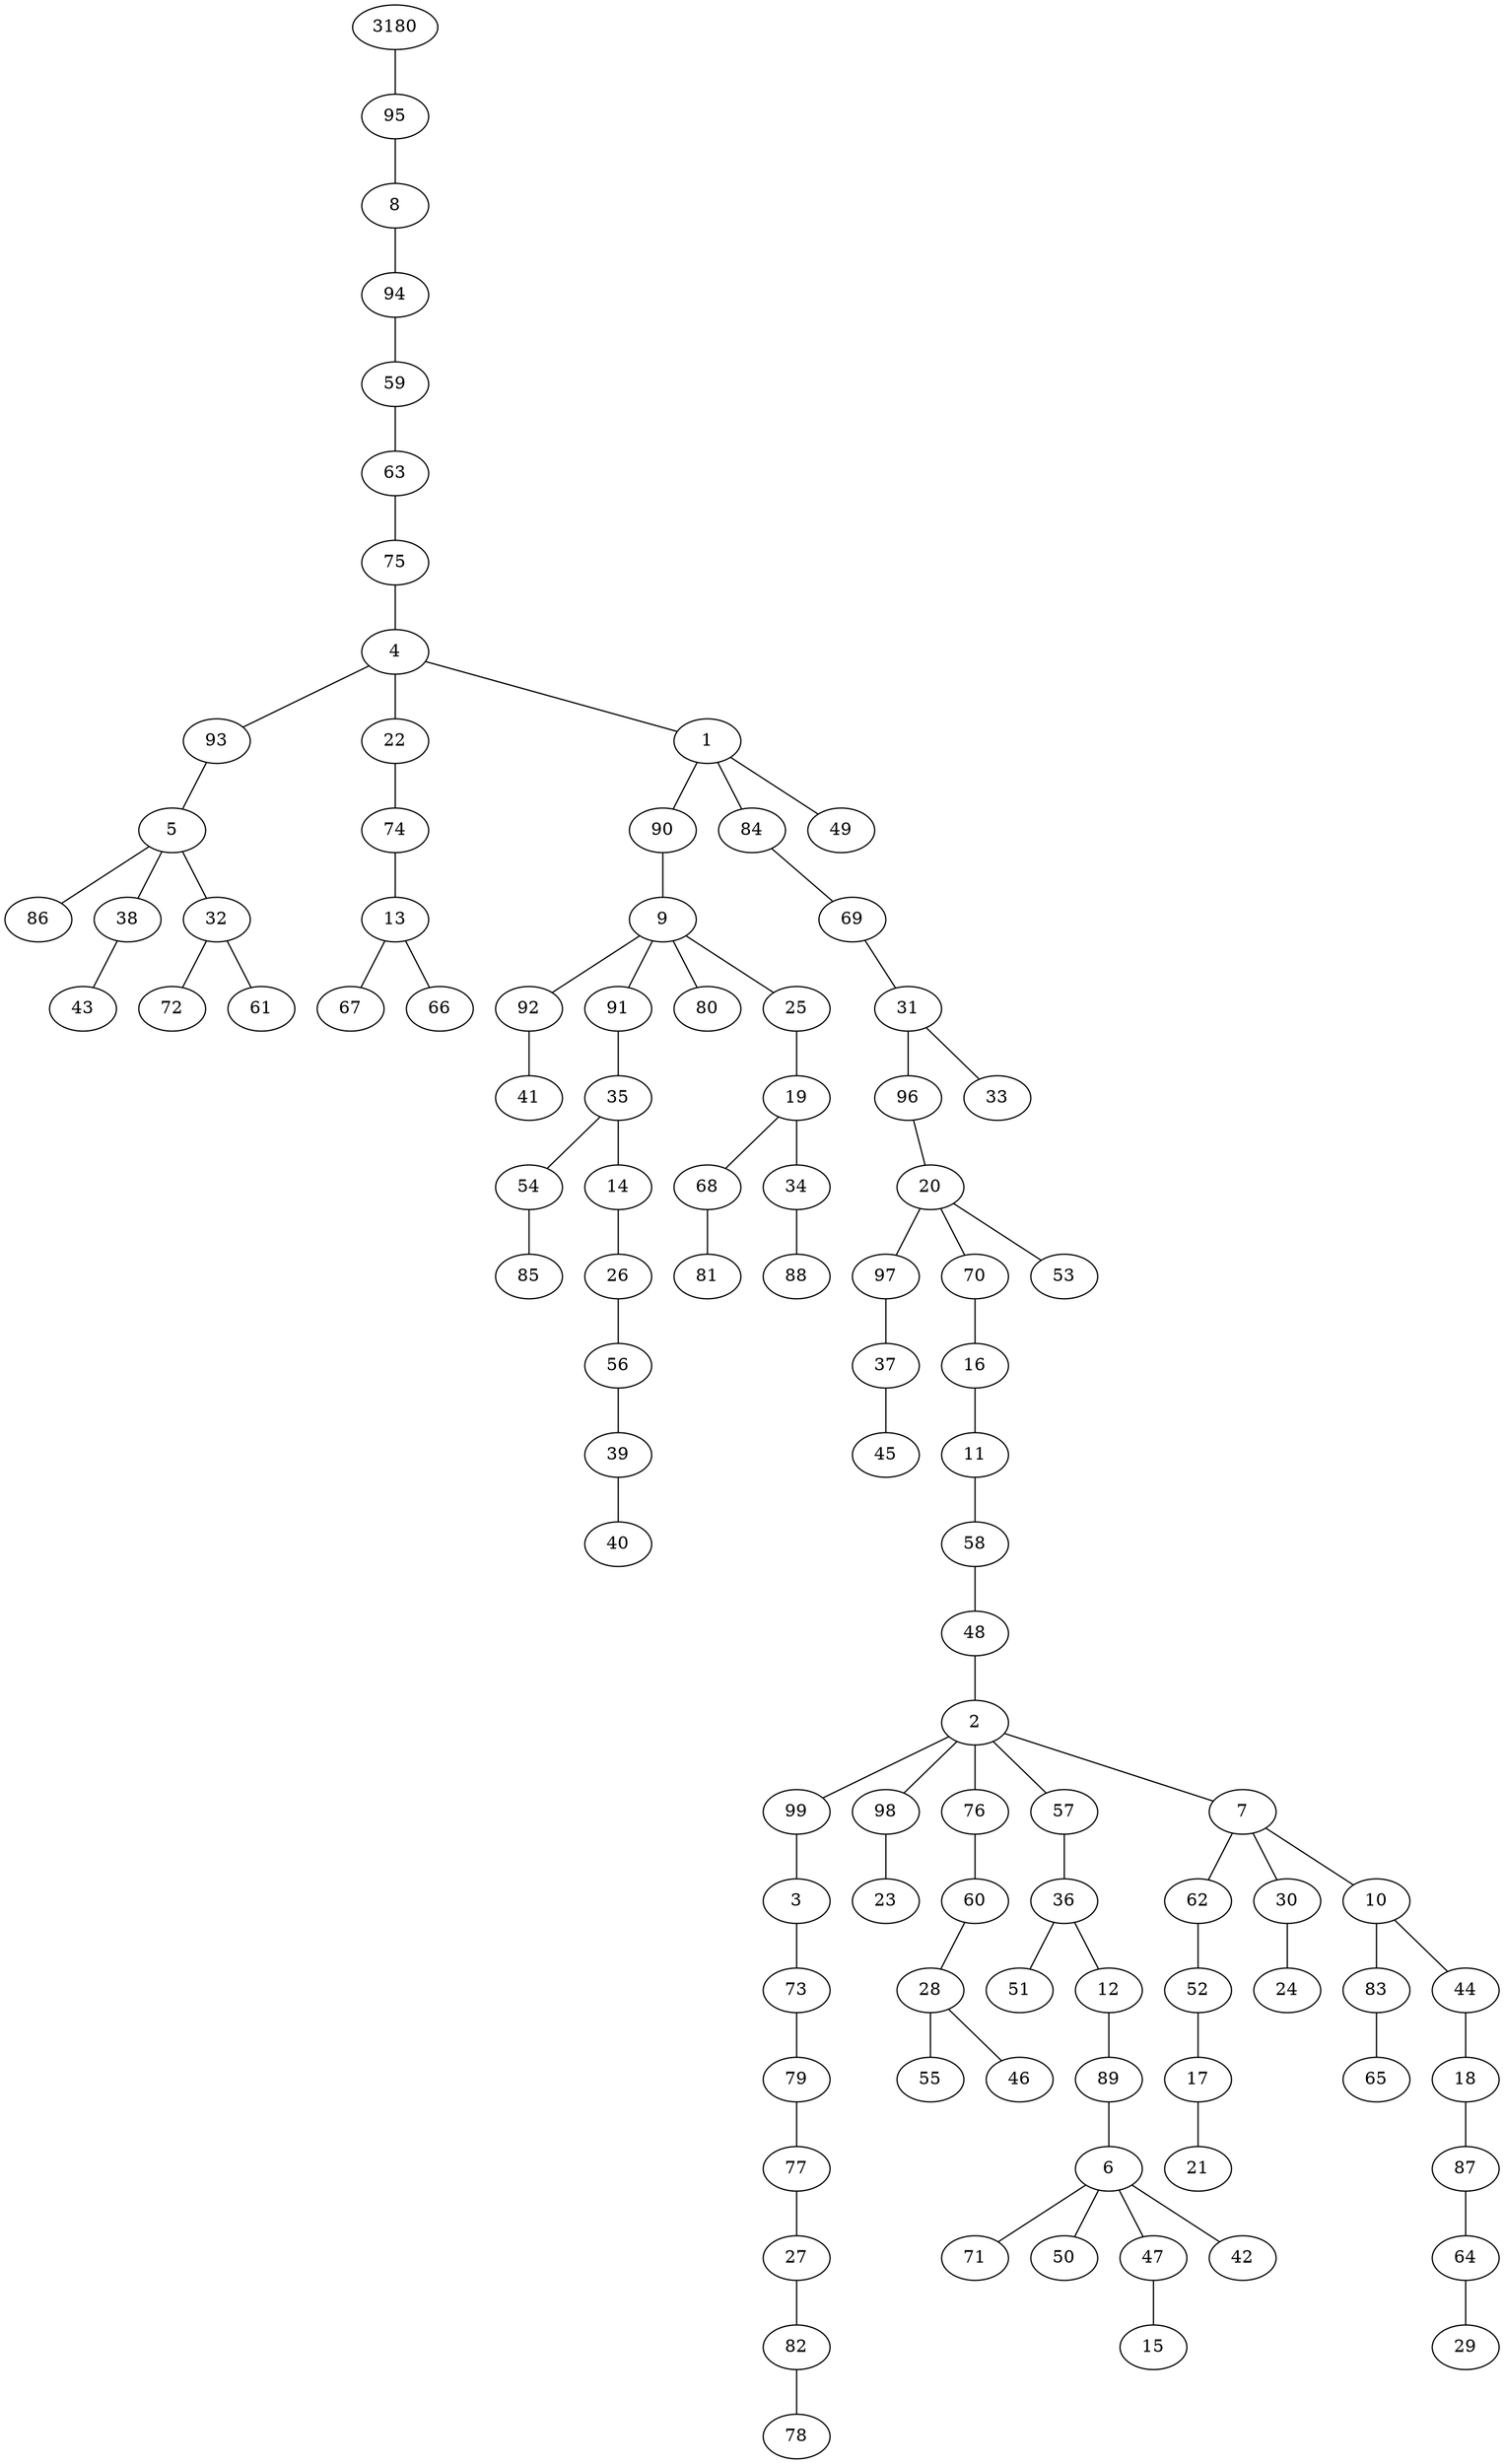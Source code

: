 graph {
    3180 []
    95 []
    8 []
    94 []
    59 []
    63 []
    75 []
    4 []
    93 []
    5 []
    86 []
    38 []
    43 []
    32 []
    72 []
    61 []
    22 []
    74 []
    13 []
    67 []
    66 []
    1 []
    90 []
    9 []
    92 []
    41 []
    91 []
    35 []
    54 []
    85 []
    14 []
    26 []
    56 []
    39 []
    40 []
    80 []
    25 []
    19 []
    68 []
    81 []
    34 []
    88 []
    84 []
    69 []
    31 []
    96 []
    20 []
    97 []
    37 []
    45 []
    70 []
    16 []
    11 []
    58 []
    48 []
    2 []
    99 []
    3 []
    73 []
    79 []
    77 []
    27 []
    82 []
    78 []
    98 []
    23 []
    76 []
    60 []
    28 []
    55 []
    46 []
    57 []
    36 []
    51 []
    12 []
    89 []
    6 []
    71 []
    50 []
    47 []
    15 []
    42 []
    7 []
    62 []
    52 []
    17 []
    21 []
    30 []
    24 []
    10 []
    83 []
    65 []
    44 []
    18 []
    87 []
    64 []
    29 []
    53 []
    33 []
    49 []
    3180 -- 95
    95 -- 8
    8 -- 94
    94 -- 59
    59 -- 63
    63 -- 75
    75 -- 4
    4 -- 93
    93 -- 5
    5 -- 86
    5 -- 38
    38 -- 43
    5 -- 32
    32 -- 72
    32 -- 61
    4 -- 22
    22 -- 74
    74 -- 13
    13 -- 67
    13 -- 66
    4 -- 1
    1 -- 90
    90 -- 9
    9 -- 92
    92 -- 41
    9 -- 91
    91 -- 35
    35 -- 54
    54 -- 85
    35 -- 14
    14 -- 26
    26 -- 56
    56 -- 39
    39 -- 40
    9 -- 80
    9 -- 25
    25 -- 19
    19 -- 68
    68 -- 81
    19 -- 34
    34 -- 88
    1 -- 84
    84 -- 69
    69 -- 31
    31 -- 96
    96 -- 20
    20 -- 97
    97 -- 37
    37 -- 45
    20 -- 70
    70 -- 16
    16 -- 11
    11 -- 58
    58 -- 48
    48 -- 2
    2 -- 99
    99 -- 3
    3 -- 73
    73 -- 79
    79 -- 77
    77 -- 27
    27 -- 82
    82 -- 78
    2 -- 98
    98 -- 23
    2 -- 76
    76 -- 60
    60 -- 28
    28 -- 55
    28 -- 46
    2 -- 57
    57 -- 36
    36 -- 51
    36 -- 12
    12 -- 89
    89 -- 6
    6 -- 71
    6 -- 50
    6 -- 47
    47 -- 15
    6 -- 42
    2 -- 7
    7 -- 62
    62 -- 52
    52 -- 17
    17 -- 21
    7 -- 30
    30 -- 24
    7 -- 10
    10 -- 83
    83 -- 65
    10 -- 44
    44 -- 18
    18 -- 87
    87 -- 64
    64 -- 29
    20 -- 53
    31 -- 33
    1 -- 49
}
